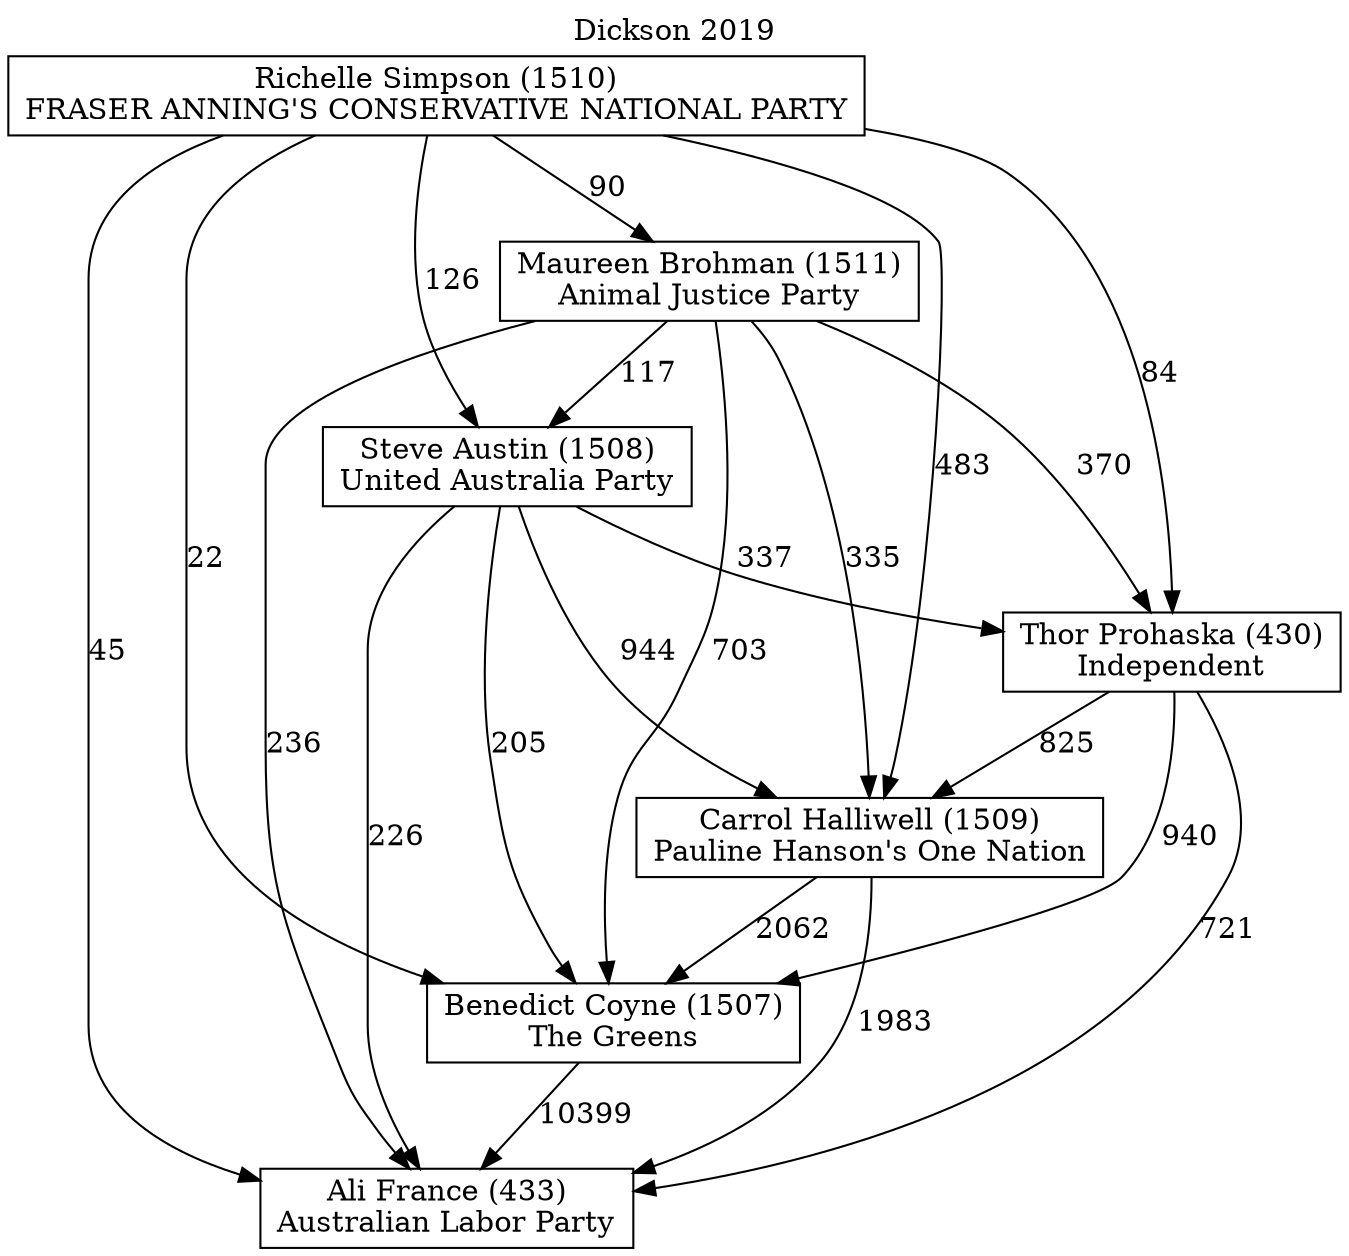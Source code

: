 // House preference flow
digraph "Ali France (433)_Dickson_2019" {
	graph [label="Dickson 2019" labelloc=t mclimit=10]
	node [shape=box]
	"Ali France (433)" [label="Ali France (433)
Australian Labor Party"]
	"Benedict Coyne (1507)" [label="Benedict Coyne (1507)
The Greens"]
	"Carrol Halliwell (1509)" [label="Carrol Halliwell (1509)
Pauline Hanson's One Nation"]
	"Thor Prohaska (430)" [label="Thor Prohaska (430)
Independent"]
	"Steve Austin (1508)" [label="Steve Austin (1508)
United Australia Party"]
	"Maureen Brohman (1511)" [label="Maureen Brohman (1511)
Animal Justice Party"]
	"Richelle Simpson (1510)" [label="Richelle Simpson (1510)
FRASER ANNING'S CONSERVATIVE NATIONAL PARTY"]
	"Benedict Coyne (1507)" -> "Ali France (433)" [label=10399]
	"Carrol Halliwell (1509)" -> "Benedict Coyne (1507)" [label=2062]
	"Thor Prohaska (430)" -> "Carrol Halliwell (1509)" [label=825]
	"Steve Austin (1508)" -> "Thor Prohaska (430)" [label=337]
	"Maureen Brohman (1511)" -> "Steve Austin (1508)" [label=117]
	"Richelle Simpson (1510)" -> "Maureen Brohman (1511)" [label=90]
	"Carrol Halliwell (1509)" -> "Ali France (433)" [label=1983]
	"Thor Prohaska (430)" -> "Ali France (433)" [label=721]
	"Steve Austin (1508)" -> "Ali France (433)" [label=226]
	"Maureen Brohman (1511)" -> "Ali France (433)" [label=236]
	"Richelle Simpson (1510)" -> "Ali France (433)" [label=45]
	"Richelle Simpson (1510)" -> "Steve Austin (1508)" [label=126]
	"Maureen Brohman (1511)" -> "Thor Prohaska (430)" [label=370]
	"Richelle Simpson (1510)" -> "Thor Prohaska (430)" [label=84]
	"Steve Austin (1508)" -> "Carrol Halliwell (1509)" [label=944]
	"Maureen Brohman (1511)" -> "Carrol Halliwell (1509)" [label=335]
	"Richelle Simpson (1510)" -> "Carrol Halliwell (1509)" [label=483]
	"Thor Prohaska (430)" -> "Benedict Coyne (1507)" [label=940]
	"Steve Austin (1508)" -> "Benedict Coyne (1507)" [label=205]
	"Maureen Brohman (1511)" -> "Benedict Coyne (1507)" [label=703]
	"Richelle Simpson (1510)" -> "Benedict Coyne (1507)" [label=22]
}
